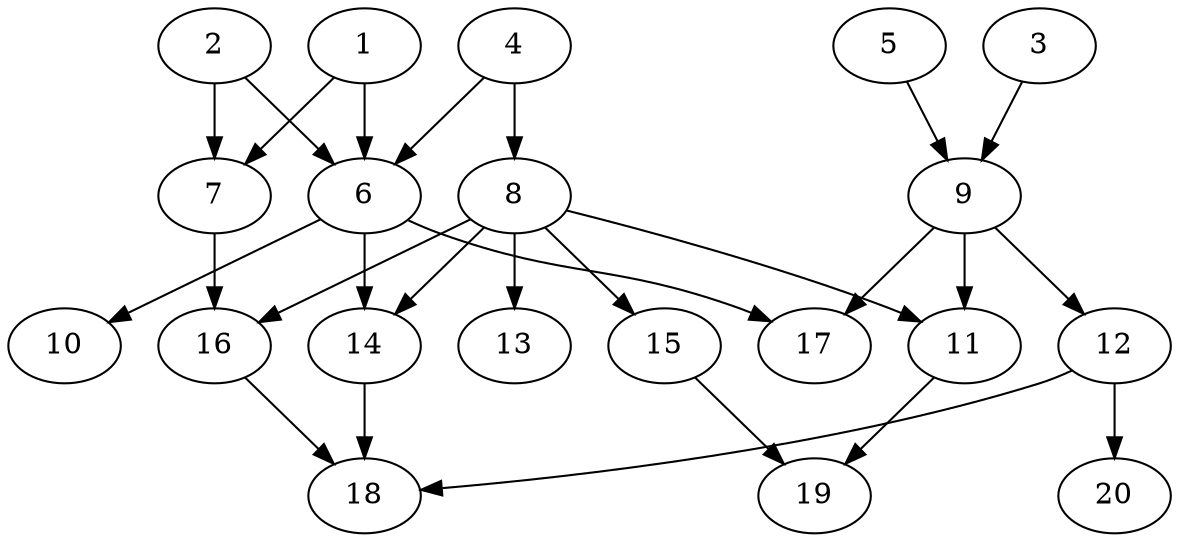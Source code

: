 // DAG automatically generated by daggen at Wed Jul 24 21:27:05 2019
// ./daggen --dot -n 20 --ccr 0.3 --fat 0.7 --regular 0.5 --density 0.5 --mindata 5242880 --maxdata 52428800 
digraph G {
  1 [size="59453440", alpha="0.16", expect_size="17836032"] 
  1 -> 6 [size ="17836032"]
  1 -> 7 [size ="17836032"]
  2 [size="28450133", alpha="0.08", expect_size="8535040"] 
  2 -> 6 [size ="8535040"]
  2 -> 7 [size ="8535040"]
  3 [size="62870187", alpha="0.17", expect_size="18861056"] 
  3 -> 9 [size ="18861056"]
  4 [size="139376640", alpha="0.14", expect_size="41812992"] 
  4 -> 6 [size ="41812992"]
  4 -> 8 [size ="41812992"]
  5 [size="111639893", alpha="0.01", expect_size="33491968"] 
  5 -> 9 [size ="33491968"]
  6 [size="78967467", alpha="0.13", expect_size="23690240"] 
  6 -> 10 [size ="23690240"]
  6 -> 14 [size ="23690240"]
  6 -> 17 [size ="23690240"]
  7 [size="26548907", alpha="0.13", expect_size="7964672"] 
  7 -> 16 [size ="7964672"]
  8 [size="152477013", alpha="0.00", expect_size="45743104"] 
  8 -> 11 [size ="45743104"]
  8 -> 13 [size ="45743104"]
  8 -> 14 [size ="45743104"]
  8 -> 15 [size ="45743104"]
  8 -> 16 [size ="45743104"]
  9 [size="67635200", alpha="0.10", expect_size="20290560"] 
  9 -> 11 [size ="20290560"]
  9 -> 12 [size ="20290560"]
  9 -> 17 [size ="20290560"]
  10 [size="89470293", alpha="0.03", expect_size="26841088"] 
  11 [size="28006400", alpha="0.02", expect_size="8401920"] 
  11 -> 19 [size ="8401920"]
  12 [size="157078187", alpha="0.01", expect_size="47123456"] 
  12 -> 18 [size ="47123456"]
  12 -> 20 [size ="47123456"]
  13 [size="66177707", alpha="0.13", expect_size="19853312"] 
  14 [size="45025280", alpha="0.10", expect_size="13507584"] 
  14 -> 18 [size ="13507584"]
  15 [size="154999467", alpha="0.17", expect_size="46499840"] 
  15 -> 19 [size ="46499840"]
  16 [size="163362133", alpha="0.01", expect_size="49008640"] 
  16 -> 18 [size ="49008640"]
  17 [size="111680853", alpha="0.07", expect_size="33504256"] 
  18 [size="58876587", alpha="0.11", expect_size="17662976"] 
  19 [size="59897173", alpha="0.02", expect_size="17969152"] 
  20 [size="141151573", alpha="0.15", expect_size="42345472"] 
}

